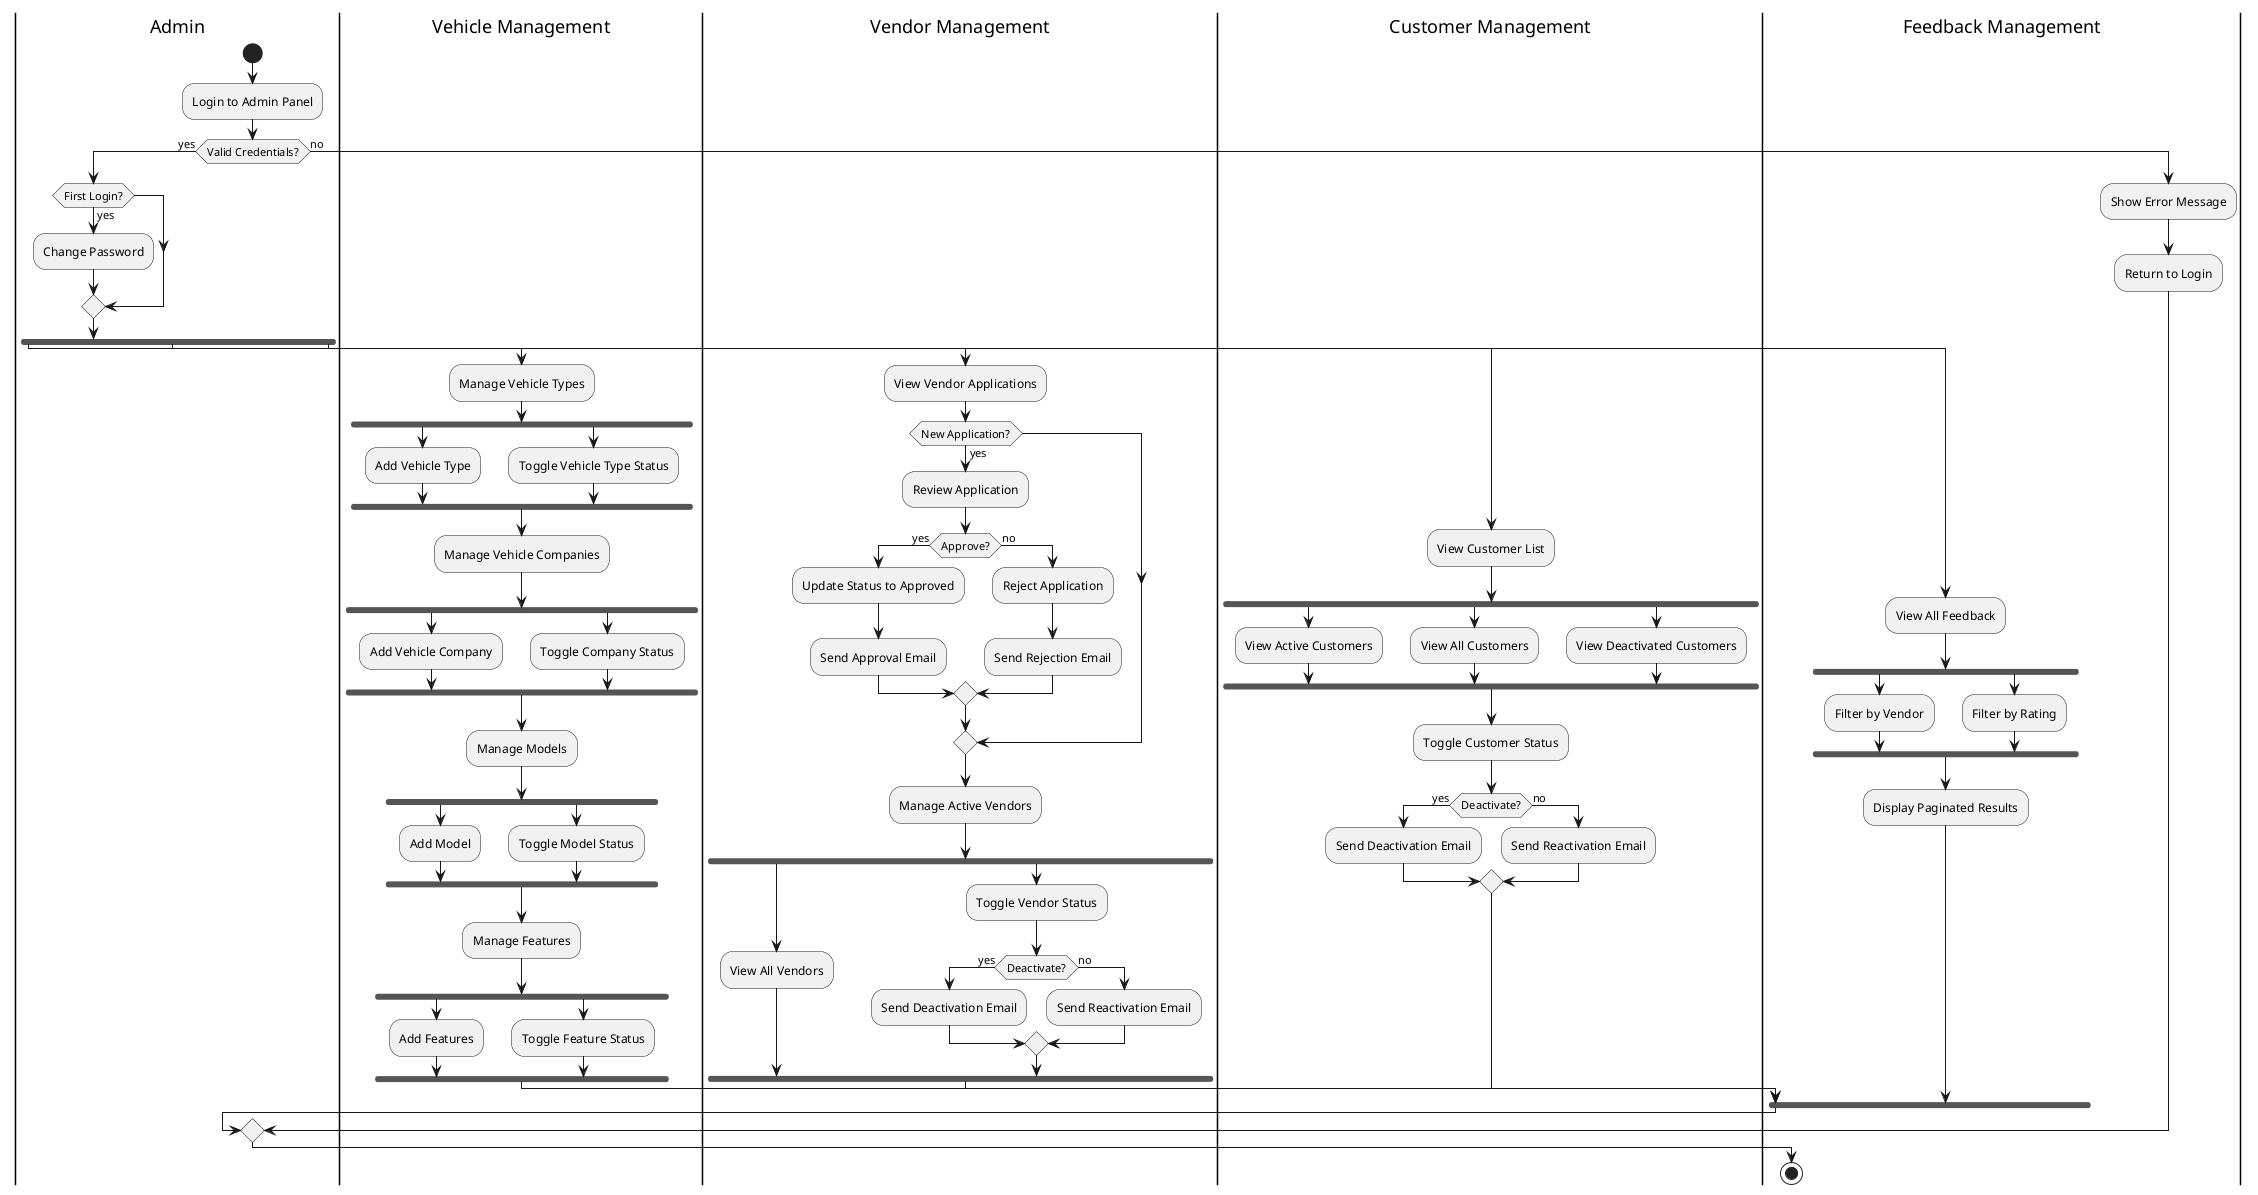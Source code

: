 @startuml Admin Management System

|Admin|
start

:Login to Admin Panel;
if (Valid Credentials?) then (yes)
  if (First Login?) then (yes)
    :Change Password;
  endif
  
  fork
    |Vehicle Management|
    :Manage Vehicle Types;
    fork
      :Add Vehicle Type;
    fork again
      :Toggle Vehicle Type Status;
    end fork
    
    :Manage Vehicle Companies;
    fork
      :Add Vehicle Company;
    fork again
      :Toggle Company Status;
    end fork
    
    :Manage Models;
    fork
      :Add Model;
    fork again
      :Toggle Model Status;
    end fork
    
    :Manage Features;
    fork
      :Add Features;
    fork again
      :Toggle Feature Status;
    end fork
  
  fork again
    |Vendor Management|
    :View Vendor Applications;
    if (New Application?) then (yes)
      :Review Application;
      if (Approve?) then (yes)
        :Update Status to Approved;
        :Send Approval Email;
      else (no)
        :Reject Application;
        :Send Rejection Email;
      endif
    endif
    
    :Manage Active Vendors;
    fork
      :View All Vendors;
    fork again
      :Toggle Vendor Status;
      if (Deactivate?) then (yes)
        :Send Deactivation Email;
      else (no)
        :Send Reactivation Email;
      endif
    end fork
  
  fork again
    |Customer Management|
    :View Customer List;
    fork
      :View Active Customers;
    fork again
      :View All Customers;
    fork again
      :View Deactivated Customers;
    end fork
    
    :Toggle Customer Status;
    if (Deactivate?) then (yes)
      :Send Deactivation Email;
    else (no)
      :Send Reactivation Email;
    endif
  
  fork again
    |Feedback Management|
    :View All Feedback;
    fork
      :Filter by Vendor;
    fork again
      :Filter by Rating;
    end fork
    :Display Paginated Results;
  end fork

else (no)
  :Show Error Message;
  :Return to Login;
endif

stop

@enduml